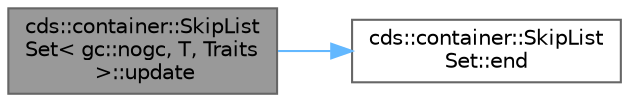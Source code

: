 digraph "cds::container::SkipListSet&lt; gc::nogc, T, Traits &gt;::update"
{
 // LATEX_PDF_SIZE
  bgcolor="transparent";
  edge [fontname=Helvetica,fontsize=10,labelfontname=Helvetica,labelfontsize=10];
  node [fontname=Helvetica,fontsize=10,shape=box,height=0.2,width=0.4];
  rankdir="LR";
  Node1 [id="Node000001",label="cds::container::SkipList\lSet\< gc::nogc, T, Traits\l \>::update",height=0.2,width=0.4,color="gray40", fillcolor="grey60", style="filled", fontcolor="black",tooltip="Updates the item"];
  Node1 -> Node2 [id="edge1_Node000001_Node000002",color="steelblue1",style="solid",tooltip=" "];
  Node2 [id="Node000002",label="cds::container::SkipList\lSet::end",height=0.2,width=0.4,color="grey40", fillcolor="white", style="filled",URL="$classcds_1_1container_1_1_skip_list_set.html#a2a35161588bd79205c81b84919c7722c",tooltip="Returns a forward iterator that addresses the location succeeding the last element in a set."];
}
